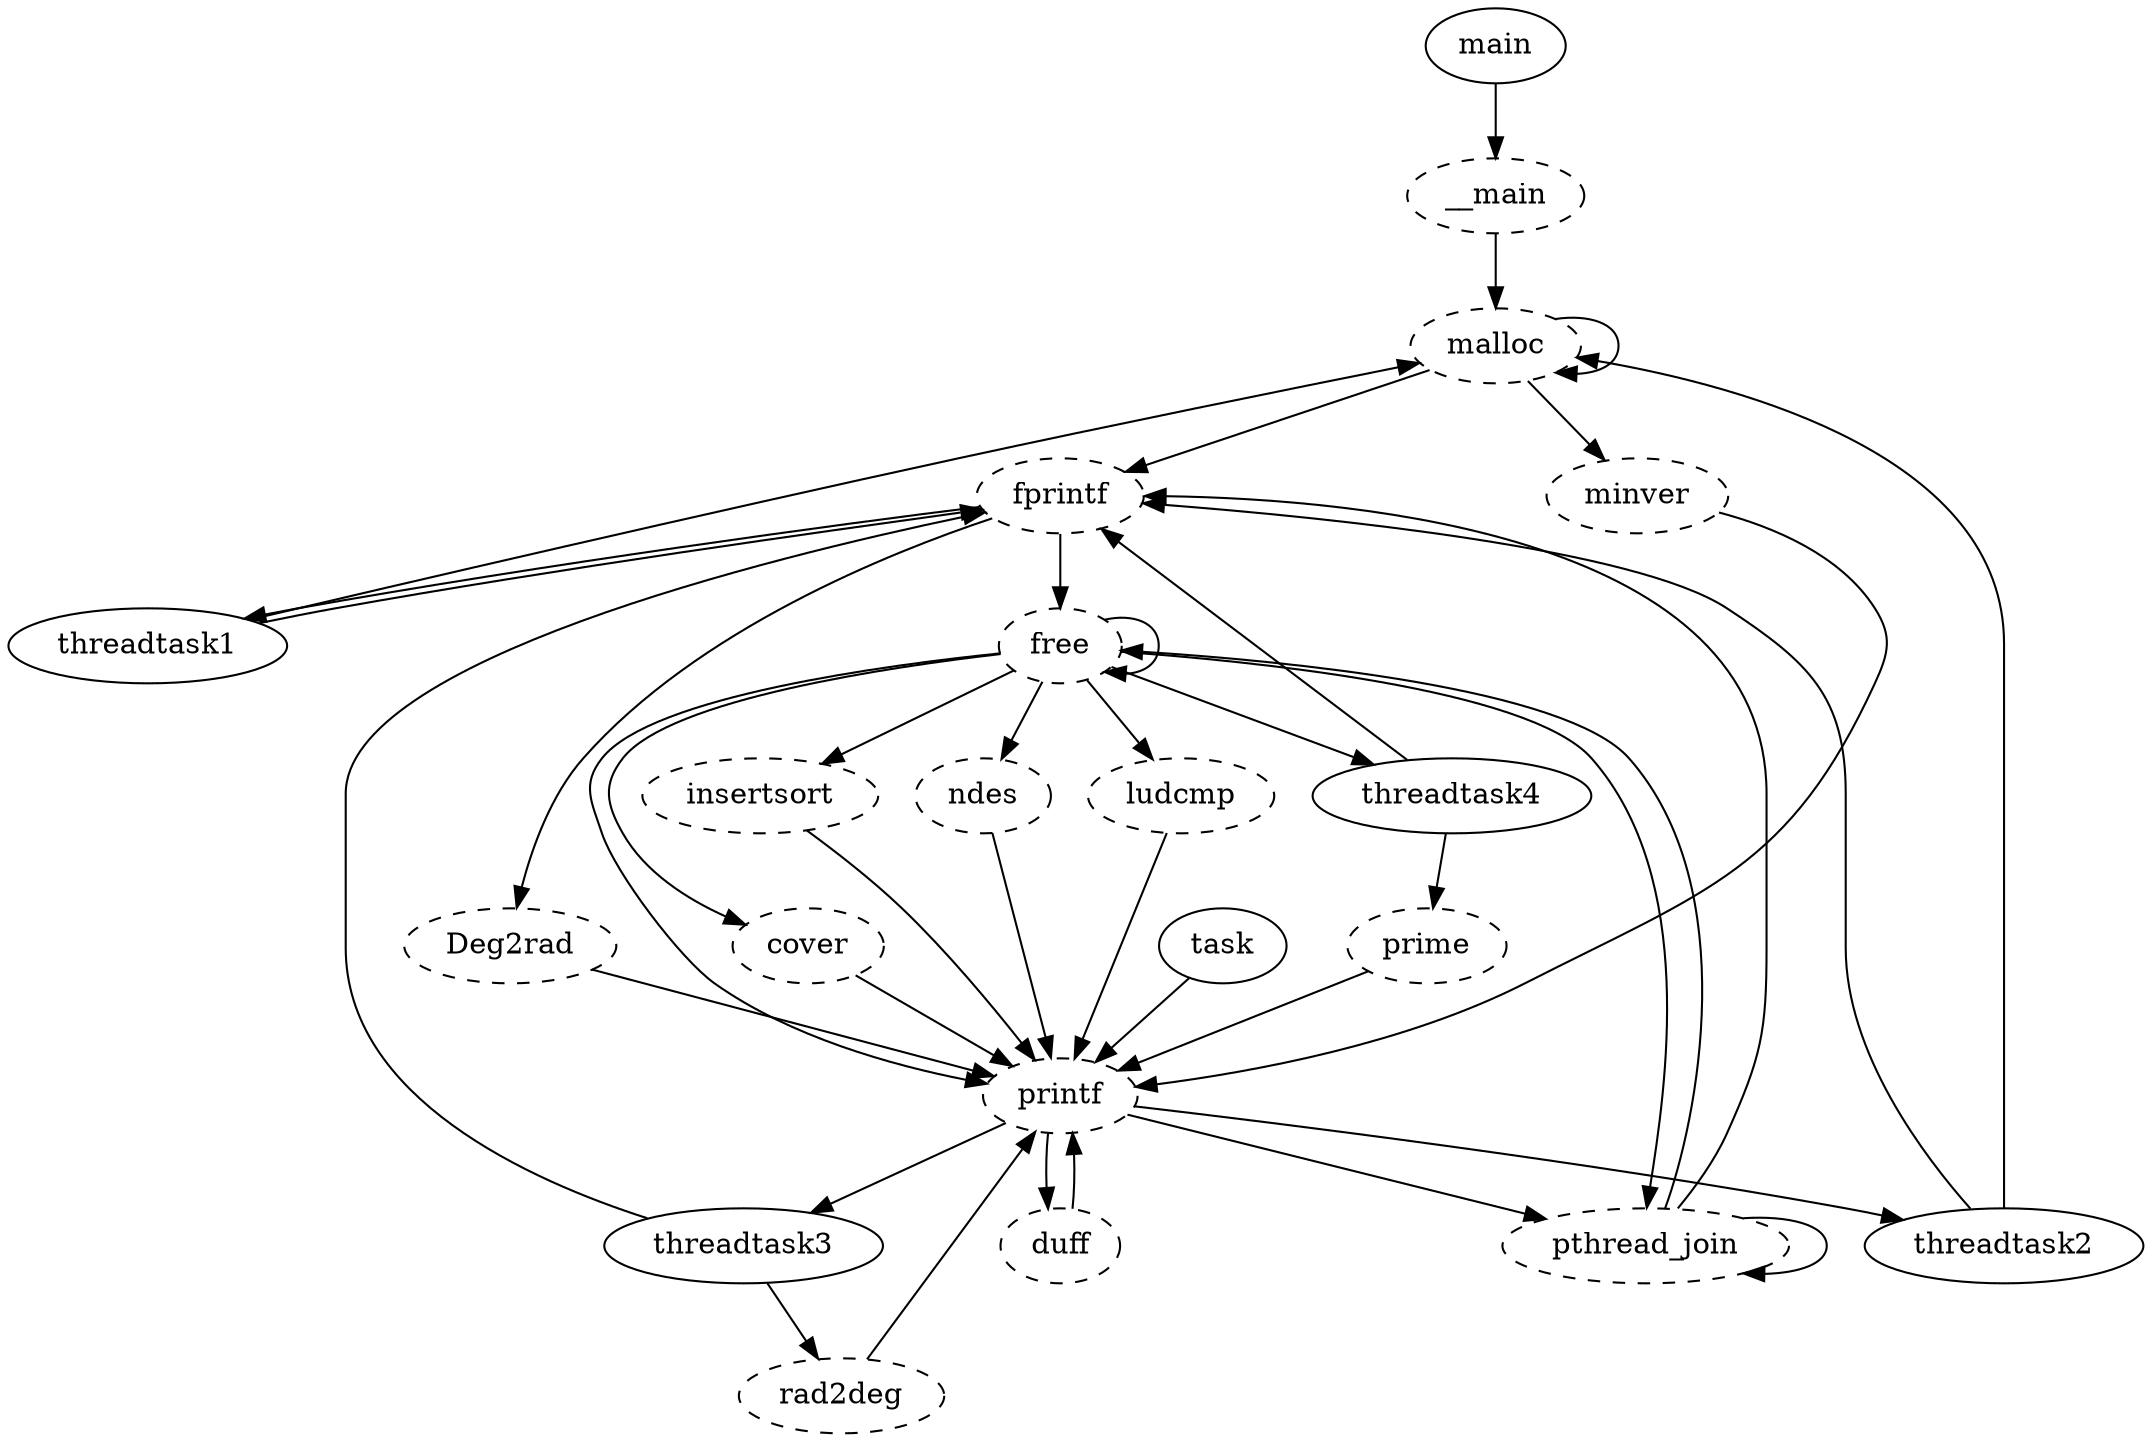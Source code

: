 strict digraph callgraph {
"main" -> "__main";
"__main" [style=dashed]
"__main" -> "malloc";
"malloc" [style=dashed]
"malloc" -> "fprintf";
"fprintf" [style=dashed]
"fprintf" -> "threadtask1";
"threadtask1" -> "fprintf";
"fprintf" [style=dashed]
"fprintf" -> "free";
"free" [style=dashed]
"free" -> "pthread_join";
"pthread_join" [style=dashed]
"pthread_join" -> "fprintf";
"fprintf" [style=dashed]
"fprintf" -> "free";
"free" [style=dashed]
"free" -> "free";
"free" [style=dashed]
"free" -> "printf";
"printf" [style=dashed]
"task" -> "printf";
"printf" [style=dashed]
"threadtask1" -> "malloc";
"malloc" [style=dashed]
"malloc" -> "fprintf";
"fprintf" [style=dashed]
"fprintf" -> "Deg2rad";
"Deg2rad" [style=dashed]
"Deg2rad" -> "printf";
"printf" [style=dashed]
"printf" -> "threadtask2";
"threadtask2" -> "fprintf";
"fprintf" [style=dashed]
"fprintf" -> "free";
"free" [style=dashed]
"free" -> "cover";
"cover" [style=dashed]
"cover" -> "printf";
"printf" [style=dashed]
"printf" -> "duff";
"duff" [style=dashed]
"duff" -> "printf";
"printf" [style=dashed]
"printf" -> "pthread_join";
"pthread_join" [style=dashed]
"pthread_join" -> "free";
"free" [style=dashed]
"free" -> "insertsort";
"insertsort" [style=dashed]
"insertsort" -> "printf";
"printf" [style=dashed]
"threadtask2" -> "malloc";
"malloc" [style=dashed]
"malloc" -> "malloc";
"malloc" [style=dashed]
"malloc" -> "minver";
"minver" [style=dashed]
"minver" -> "printf";
"printf" [style=dashed]
"printf" -> "threadtask3";
"threadtask3" -> "fprintf";
"fprintf" [style=dashed]
"fprintf" -> "free";
"free" [style=dashed]
"free" -> "threadtask4";
"threadtask4" -> "fprintf";
"fprintf" [style=dashed]
"fprintf" -> "free";
"free" [style=dashed]
"free" -> "ndes";
"ndes" [style=dashed]
"ndes" -> "printf";
"printf" [style=dashed]
"printf" -> "pthread_join";
"pthread_join" [style=dashed]
"pthread_join" -> "pthread_join";
"pthread_join" [style=dashed]
"pthread_join" -> "free";
"free" [style=dashed]
"free" -> "free";
"free" [style=dashed]
"free" -> "ludcmp";
"ludcmp" [style=dashed]
"ludcmp" -> "printf";
"printf" [style=dashed]
"threadtask3" -> "rad2deg";
"rad2deg" [style=dashed]
"rad2deg" -> "printf";
"printf" [style=dashed]
"threadtask4" -> "prime";
"prime" [style=dashed]
"prime" -> "printf";
"printf" [style=dashed]
}
